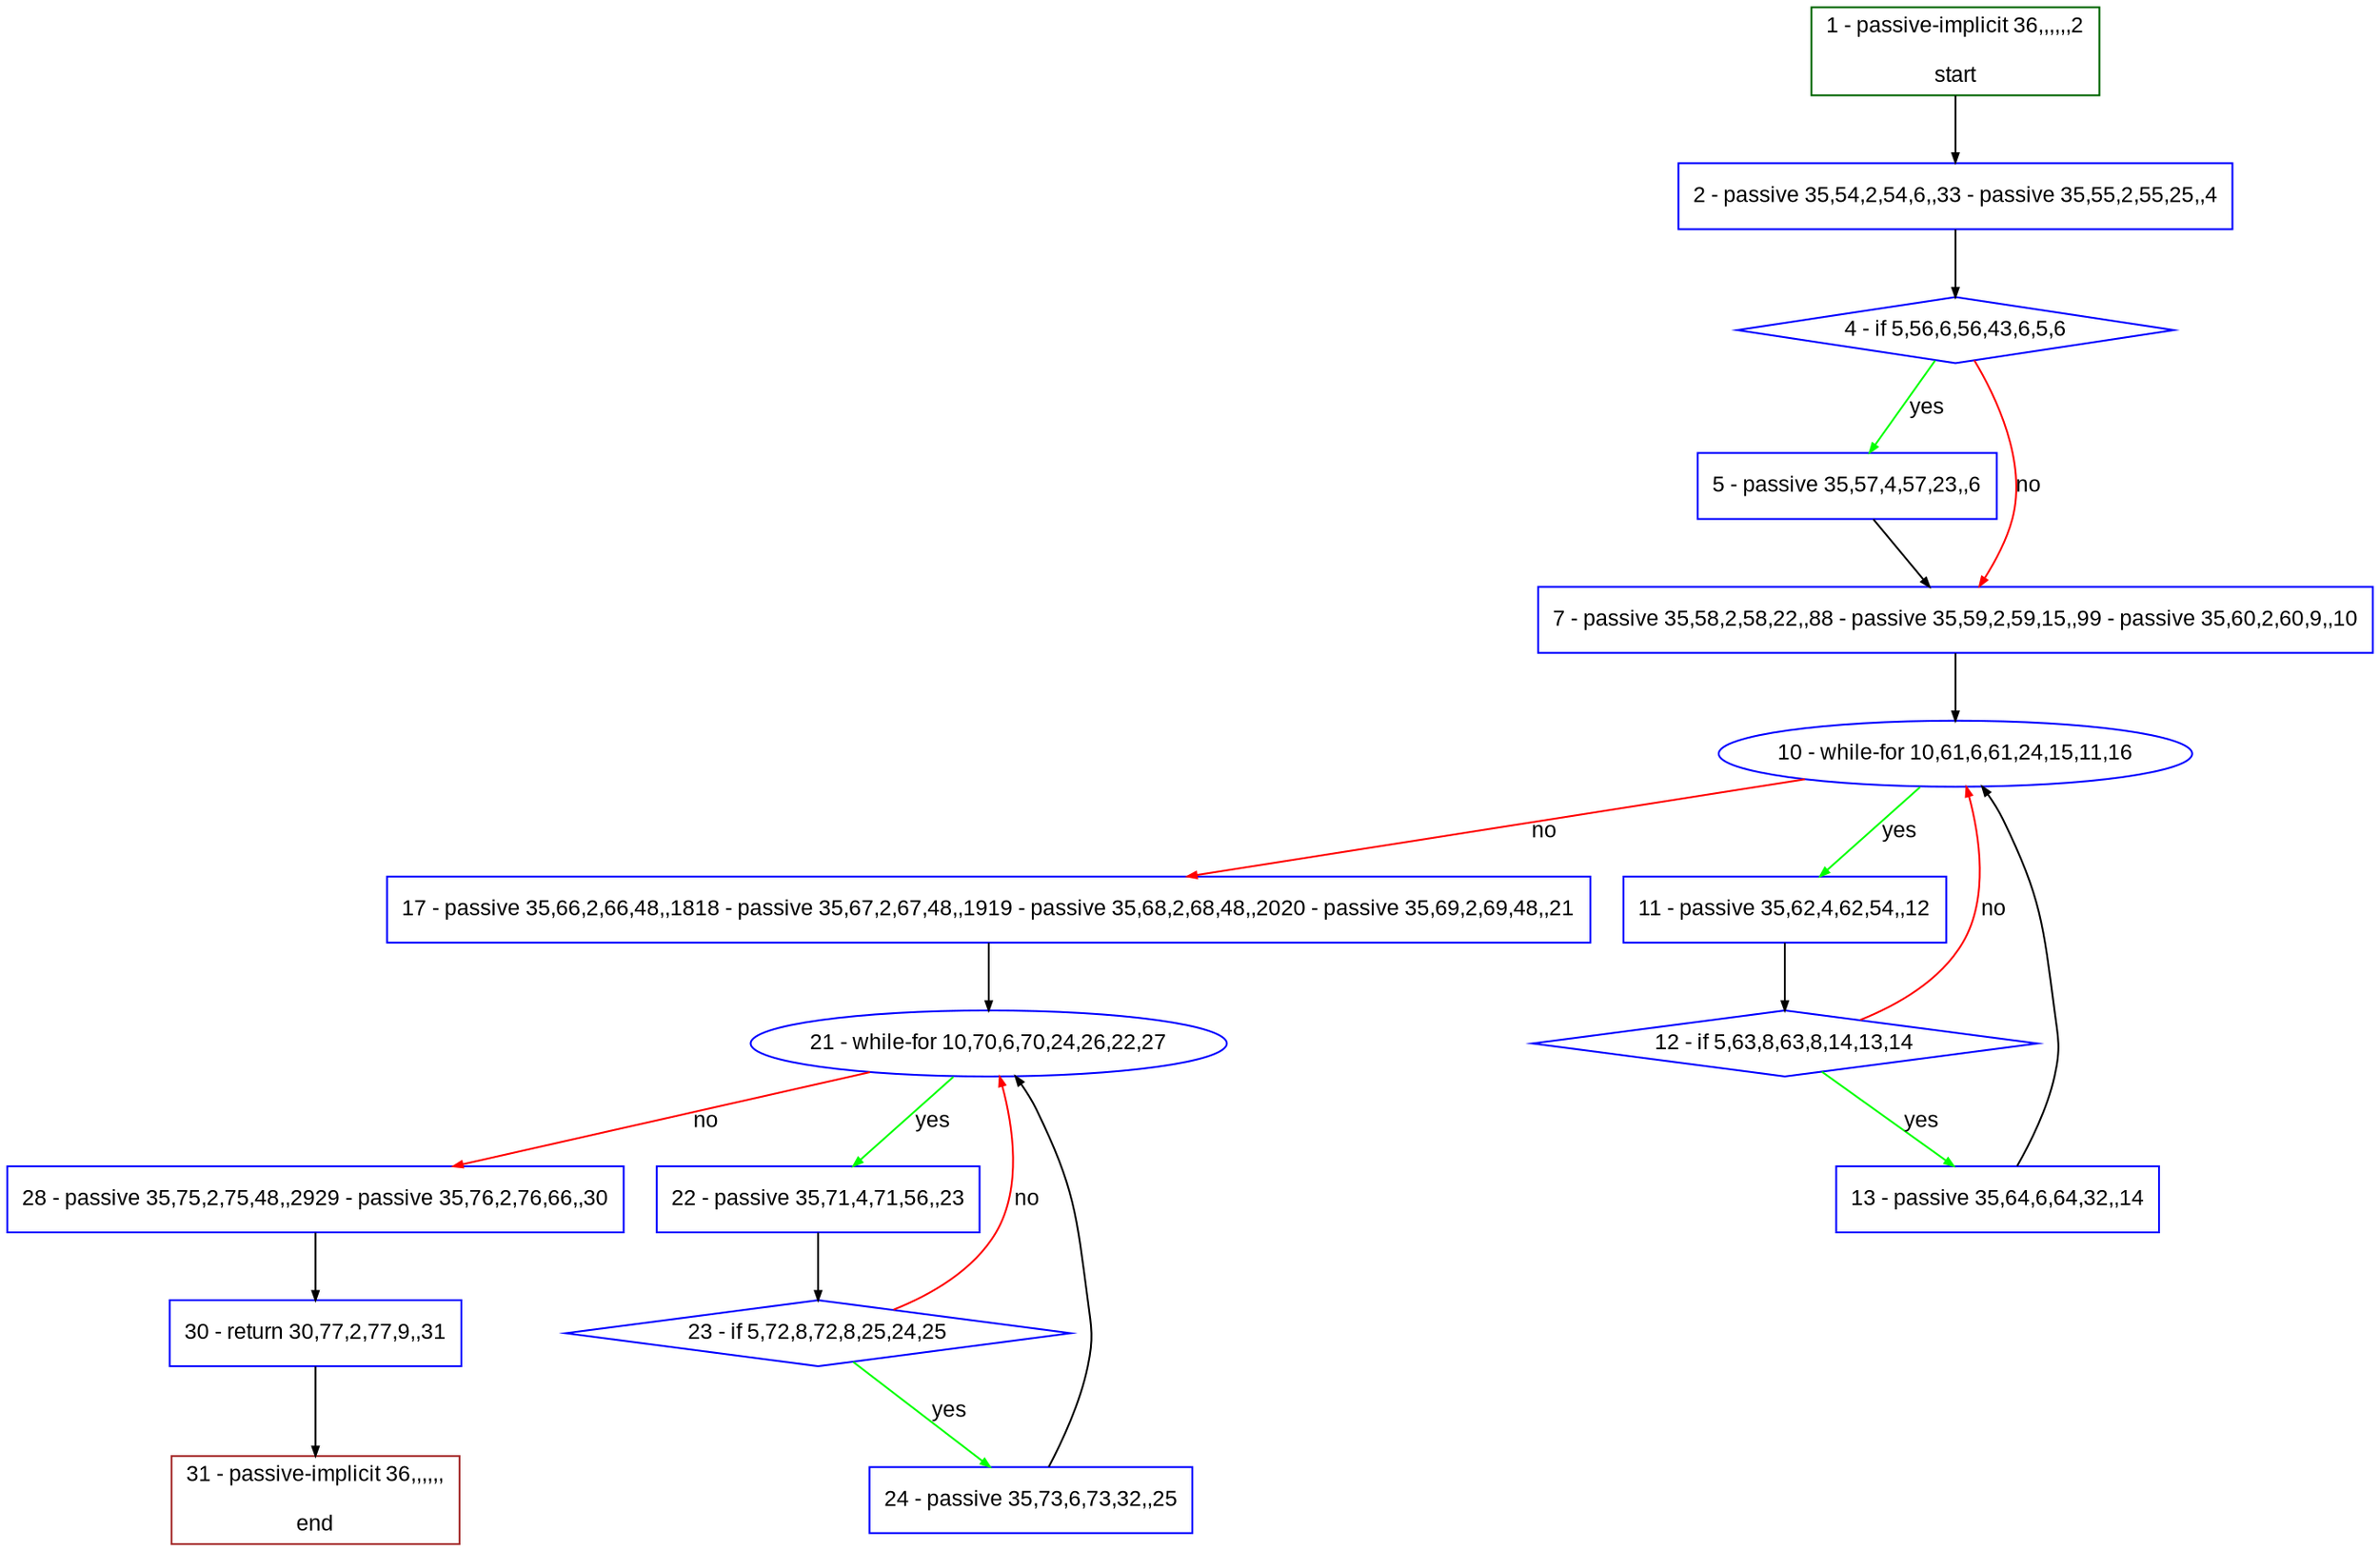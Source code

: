 digraph "" {
  graph [pack="true", label="", fontsize="12", packmode="clust", fontname="Arial", fillcolor="#FFFFCC", bgcolor="white", style="rounded,filled", compound="true"];
  node [node_initialized="no", label="", color="grey", fontsize="12", fillcolor="white", fontname="Arial", style="filled", shape="rectangle", compound="true", fixedsize="false"];
  edge [fontcolor="black", arrowhead="normal", arrowtail="none", arrowsize="0.5", ltail="", label="", color="black", fontsize="12", lhead="", fontname="Arial", dir="forward", compound="true"];
  __N1 [label="2 - passive 35,54,2,54,6,,33 - passive 35,55,2,55,25,,4", color="#0000ff", fillcolor="#ffffff", style="filled", shape="box"];
  __N2 [label="1 - passive-implicit 36,,,,,,2\n\nstart", color="#006400", fillcolor="#ffffff", style="filled", shape="box"];
  __N3 [label="4 - if 5,56,6,56,43,6,5,6", color="#0000ff", fillcolor="#ffffff", style="filled", shape="diamond"];
  __N4 [label="5 - passive 35,57,4,57,23,,6", color="#0000ff", fillcolor="#ffffff", style="filled", shape="box"];
  __N5 [label="7 - passive 35,58,2,58,22,,88 - passive 35,59,2,59,15,,99 - passive 35,60,2,60,9,,10", color="#0000ff", fillcolor="#ffffff", style="filled", shape="box"];
  __N6 [label="10 - while-for 10,61,6,61,24,15,11,16", color="#0000ff", fillcolor="#ffffff", style="filled", shape="oval"];
  __N7 [label="11 - passive 35,62,4,62,54,,12", color="#0000ff", fillcolor="#ffffff", style="filled", shape="box"];
  __N8 [label="17 - passive 35,66,2,66,48,,1818 - passive 35,67,2,67,48,,1919 - passive 35,68,2,68,48,,2020 - passive 35,69,2,69,48,,21", color="#0000ff", fillcolor="#ffffff", style="filled", shape="box"];
  __N9 [label="12 - if 5,63,8,63,8,14,13,14", color="#0000ff", fillcolor="#ffffff", style="filled", shape="diamond"];
  __N10 [label="13 - passive 35,64,6,64,32,,14", color="#0000ff", fillcolor="#ffffff", style="filled", shape="box"];
  __N11 [label="21 - while-for 10,70,6,70,24,26,22,27", color="#0000ff", fillcolor="#ffffff", style="filled", shape="oval"];
  __N12 [label="22 - passive 35,71,4,71,56,,23", color="#0000ff", fillcolor="#ffffff", style="filled", shape="box"];
  __N13 [label="28 - passive 35,75,2,75,48,,2929 - passive 35,76,2,76,66,,30", color="#0000ff", fillcolor="#ffffff", style="filled", shape="box"];
  __N14 [label="23 - if 5,72,8,72,8,25,24,25", color="#0000ff", fillcolor="#ffffff", style="filled", shape="diamond"];
  __N15 [label="24 - passive 35,73,6,73,32,,25", color="#0000ff", fillcolor="#ffffff", style="filled", shape="box"];
  __N16 [label="30 - return 30,77,2,77,9,,31", color="#0000ff", fillcolor="#ffffff", style="filled", shape="box"];
  __N17 [label="31 - passive-implicit 36,,,,,,\n\nend", color="#a52a2a", fillcolor="#ffffff", style="filled", shape="box"];
  __N2 -> __N1 [arrowhead="normal", arrowtail="none", color="#000000", label="", dir="forward"];
  __N1 -> __N3 [arrowhead="normal", arrowtail="none", color="#000000", label="", dir="forward"];
  __N3 -> __N4 [arrowhead="normal", arrowtail="none", color="#00ff00", label="yes", dir="forward"];
  __N3 -> __N5 [arrowhead="normal", arrowtail="none", color="#ff0000", label="no", dir="forward"];
  __N4 -> __N5 [arrowhead="normal", arrowtail="none", color="#000000", label="", dir="forward"];
  __N5 -> __N6 [arrowhead="normal", arrowtail="none", color="#000000", label="", dir="forward"];
  __N6 -> __N7 [arrowhead="normal", arrowtail="none", color="#00ff00", label="yes", dir="forward"];
  __N6 -> __N8 [arrowhead="normal", arrowtail="none", color="#ff0000", label="no", dir="forward"];
  __N7 -> __N9 [arrowhead="normal", arrowtail="none", color="#000000", label="", dir="forward"];
  __N9 -> __N6 [arrowhead="normal", arrowtail="none", color="#ff0000", label="no", dir="forward"];
  __N9 -> __N10 [arrowhead="normal", arrowtail="none", color="#00ff00", label="yes", dir="forward"];
  __N10 -> __N6 [arrowhead="normal", arrowtail="none", color="#000000", label="", dir="forward"];
  __N8 -> __N11 [arrowhead="normal", arrowtail="none", color="#000000", label="", dir="forward"];
  __N11 -> __N12 [arrowhead="normal", arrowtail="none", color="#00ff00", label="yes", dir="forward"];
  __N11 -> __N13 [arrowhead="normal", arrowtail="none", color="#ff0000", label="no", dir="forward"];
  __N12 -> __N14 [arrowhead="normal", arrowtail="none", color="#000000", label="", dir="forward"];
  __N14 -> __N11 [arrowhead="normal", arrowtail="none", color="#ff0000", label="no", dir="forward"];
  __N14 -> __N15 [arrowhead="normal", arrowtail="none", color="#00ff00", label="yes", dir="forward"];
  __N15 -> __N11 [arrowhead="normal", arrowtail="none", color="#000000", label="", dir="forward"];
  __N13 -> __N16 [arrowhead="normal", arrowtail="none", color="#000000", label="", dir="forward"];
  __N16 -> __N17 [arrowhead="normal", arrowtail="none", color="#000000", label="", dir="forward"];
}
